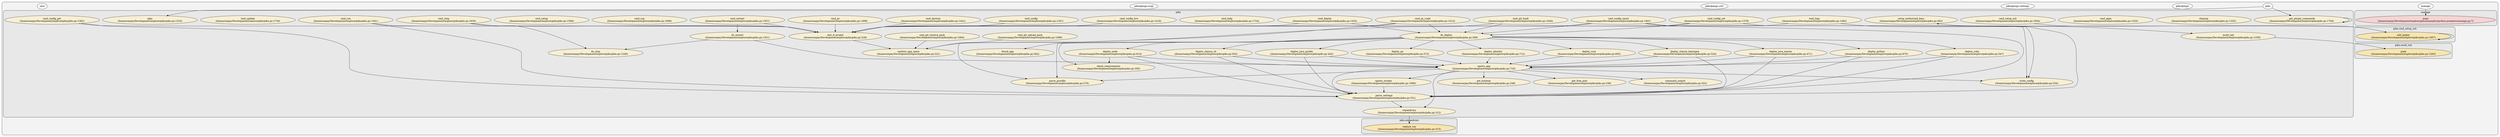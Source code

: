digraph G {
    graph [rankdir=TB, clusterrank="local"];
    subgraph cluster_G {

        graph [style="filled,rounded", fillcolor="#80808018", label=""];
        manage [label="manage", style="filled", fillcolor="#ffffffb2", fontcolor="#000000", group="0"];
        piku [label="piku", style="filled", fillcolor="#ffffffb2", fontcolor="#000000", group="1"];
        pikudjango [label="pikudjango", style="filled", fillcolor="#ffffffb2", fontcolor="#000000", group="2"];
        pikudjango__settings [label="pikudjango.settings", style="filled", fillcolor="#ffffffb2", fontcolor="#000000", group="3"];
        pikudjango__urls [label="pikudjango.urls", style="filled", fillcolor="#ffffffb2", fontcolor="#000000", group="4"];
        pikudjango__wsgi [label="pikudjango.wsgi", style="filled", fillcolor="#ffffffb2", fontcolor="#000000", group="5"];
        setu [label="setu", style="filled", fillcolor="#ffffffb2", fontcolor="#000000", group="6"];
        subgraph cluster_manage {

            graph [style="filled,rounded", fillcolor="#80808018", label="manage"];
            manage__main [label="main\n(/home/sanjay/Development/explore/piku/examples/python-postgres/manage.py:7)", style="filled", fillcolor="#feccccb2", fontcolor="#000000", group="0"];
        }
        subgraph cluster_piku {

            graph [style="filled,rounded", fillcolor="#80808018", label="piku"];
            piku___get_plugin_commands [label="_get_plugin_commands\n(/home/sanjay/Development/explore/piku/piku.py:1704)", style="filled", fillcolor="#fef2ccb2", fontcolor="#000000", group="1"];
            piku__check_requirements [label="check_requirements\n(/home/sanjay/Development/explore/piku/piku.py:350)", style="filled", fillcolor="#fef2ccb2", fontcolor="#000000", group="1"];
            piku__cleanup [label="cleanup\n(/home/sanjay/Development/explore/piku/piku.py:1325)", style="filled", fillcolor="#fef2ccb2", fontcolor="#000000", group="1"];
            piku__cmd_apps [label="cmd_apps\n(/home/sanjay/Development/explore/piku/piku.py:1333)", style="filled", fillcolor="#fef2ccb2", fontcolor="#000000", group="1"];
            piku__cmd_config [label="cmd_config\n(/home/sanjay/Development/explore/piku/piku.py:1347)", style="filled", fillcolor="#fef2ccb2", fontcolor="#000000", group="1"];
            piku__cmd_config_get [label="cmd_config_get\n(/home/sanjay/Development/explore/piku/piku.py:1362)", style="filled", fillcolor="#fef2ccb2", fontcolor="#000000", group="1"];
            piku__cmd_config_live [label="cmd_config_live\n(/home/sanjay/Development/explore/piku/piku.py:1418)", style="filled", fillcolor="#fef2ccb2", fontcolor="#000000", group="1"];
            piku__cmd_config_set [label="cmd_config_set\n(/home/sanjay/Development/explore/piku/piku.py:1379)", style="filled", fillcolor="#fef2ccb2", fontcolor="#000000", group="1"];
            piku__cmd_config_unset [label="cmd_config_unset\n(/home/sanjay/Development/explore/piku/piku.py:1401)", style="filled", fillcolor="#fef2ccb2", fontcolor="#000000", group="1"];
            piku__cmd_deploy [label="cmd_deploy\n(/home/sanjay/Development/explore/piku/piku.py:1432)", style="filled", fillcolor="#fef2ccb2", fontcolor="#000000", group="1"];
            piku__cmd_destroy [label="cmd_destroy\n(/home/sanjay/Development/explore/piku/piku.py:1441)", style="filled", fillcolor="#fef2ccb2", fontcolor="#000000", group="1"];
            piku__cmd_git_hook [label="cmd_git_hook\n(/home/sanjay/Development/explore/piku/piku.py:1640)", style="filled", fillcolor="#fef2ccb2", fontcolor="#000000", group="1"];
            piku__cmd_git_receive_pack [label="cmd_git_receive_pack\n(/home/sanjay/Development/explore/piku/piku.py:1664)", style="filled", fillcolor="#fef2ccb2", fontcolor="#000000", group="1"];
            piku__cmd_git_upload_pack [label="cmd_git_upload_pack\n(/home/sanjay/Development/explore/piku/piku.py:1688)", style="filled", fillcolor="#fef2ccb2", fontcolor="#000000", group="1"];
            piku__cmd_help [label="cmd_help\n(/home/sanjay/Development/explore/piku/piku.py:1724)", style="filled", fillcolor="#fef2ccb2", fontcolor="#000000", group="1"];
            piku__cmd_logs [label="cmd_logs\n(/home/sanjay/Development/explore/piku/piku.py:1483)", style="filled", fillcolor="#fef2ccb2", fontcolor="#000000", group="1"];
            piku__cmd_ps [label="cmd_ps\n(/home/sanjay/Development/explore/piku/piku.py:1498)", style="filled", fillcolor="#fef2ccb2", fontcolor="#000000", group="1"];
            piku__cmd_ps_scale [label="cmd_ps_scale\n(/home/sanjay/Development/explore/piku/piku.py:1513)", style="filled", fillcolor="#fef2ccb2", fontcolor="#000000", group="1"];
            piku__cmd_restart [label="cmd_restart\n(/home/sanjay/Development/explore/piku/piku.py:1557)", style="filled", fillcolor="#fef2ccb2", fontcolor="#000000", group="1"];
            piku__cmd_run [label="cmd_run\n(/home/sanjay/Development/explore/piku/piku.py:1541)", style="filled", fillcolor="#fef2ccb2", fontcolor="#000000", group="1"];
            piku__cmd_scp [label="cmd_scp\n(/home/sanjay/Development/explore/piku/piku.py:1699)", style="filled", fillcolor="#fef2ccb2", fontcolor="#000000", group="1"];
            piku__cmd_setup [label="cmd_setup\n(/home/sanjay/Development/explore/piku/piku.py:1566)", style="filled", fillcolor="#fef2ccb2", fontcolor="#000000", group="1"];
            piku__cmd_setup_ssh [label="cmd_setup_ssh\n(/home/sanjay/Development/explore/piku/piku.py:1604)", style="filled", fillcolor="#fef2ccb2", fontcolor="#000000", group="1"];
            piku__cmd_stop [label="cmd_stop\n(/home/sanjay/Development/explore/piku/piku.py:1630)", style="filled", fillcolor="#fef2ccb2", fontcolor="#000000", group="1"];
            piku__cmd_update [label="cmd_update\n(/home/sanjay/Development/explore/piku/piku.py:1730)", style="filled", fillcolor="#fef2ccb2", fontcolor="#000000", group="1"];
            piku__command_output [label="command_output\n(/home/sanjay/Development/explore/piku/piku.py:322)", style="filled", fillcolor="#fef2ccb2", fontcolor="#000000", group="1"];
            piku__deploy_clojure_cli [label="deploy_clojure_cli\n(/home/sanjay/Development/explore/piku/piku.py:502)", style="filled", fillcolor="#fef2ccb2", fontcolor="#000000", group="1"];
            piku__deploy_clojure_leiningen [label="deploy_clojure_leiningen\n(/home/sanjay/Development/explore/piku/piku.py:524)", style="filled", fillcolor="#fef2ccb2", fontcolor="#000000", group="1"];
            piku__deploy_go [label="deploy_go\n(/home/sanjay/Development/explore/piku/piku.py:572)", style="filled", fillcolor="#fef2ccb2", fontcolor="#000000", group="1"];
            piku__deploy_identity [label="deploy_identity\n(/home/sanjay/Development/explore/piku/piku.py:712)", style="filled", fillcolor="#fef2ccb2", fontcolor="#000000", group="1"];
            piku__deploy_java_gradle [label="deploy_java_gradle\n(/home/sanjay/Development/explore/piku/piku.py:442)", style="filled", fillcolor="#fef2ccb2", fontcolor="#000000", group="1"];
            piku__deploy_java_maven [label="deploy_java_maven\n(/home/sanjay/Development/explore/piku/piku.py:471)", style="filled", fillcolor="#fef2ccb2", fontcolor="#000000", group="1"];
            piku__deploy_nodeX [label="deploy_node\n(/home/sanjay/Development/explore/piku/piku.py:614)", style="filled", fillcolor="#fef2ccb2", fontcolor="#000000", group="1"];
            piku__deploy_python [label="deploy_python\n(/home/sanjay/Development/explore/piku/piku.py:675)", style="filled", fillcolor="#fef2ccb2", fontcolor="#000000", group="1"];
            piku__deploy_ruby [label="deploy_ruby\n(/home/sanjay/Development/explore/piku/piku.py:547)", style="filled", fillcolor="#fef2ccb2", fontcolor="#000000", group="1"];
            piku__deploy_rust [label="deploy_rust\n(/home/sanjay/Development/explore/piku/piku.py:605)", style="filled", fillcolor="#fef2ccb2", fontcolor="#000000", group="1"];
            piku__do_deploy [label="do_deploy\n(/home/sanjay/Development/explore/piku/piku.py:368)", style="filled", fillcolor="#fef2ccb2", fontcolor="#000000", group="1"];
            piku__do_restart [label="do_restart\n(/home/sanjay/Development/explore/piku/piku.py:1251)", style="filled", fillcolor="#fef2ccb2", fontcolor="#000000", group="1"];
            piku__do_stop [label="do_stop\n(/home/sanjay/Development/explore/piku/piku.py:1240)", style="filled", fillcolor="#fef2ccb2", fontcolor="#000000", group="1"];
            piku__exit_if_invalid [label="exit_if_invalid\n(/home/sanjay/Development/explore/piku/piku.py:228)", style="filled", fillcolor="#fef2ccb2", fontcolor="#000000", group="1"];
            piku__expandvars [label="expandvars\n(/home/sanjay/Development/explore/piku/piku.py:312)", style="filled", fillcolor="#fef2ccb2", fontcolor="#000000", group="1"];
            piku__found_app [label="found_app\n(/home/sanjay/Development/explore/piku/piku.py:362)", style="filled", fillcolor="#fef2ccb2", fontcolor="#000000", group="1"];
            piku__get_boolean [label="get_boolean\n(/home/sanjay/Development/explore/piku/piku.py:248)", style="filled", fillcolor="#fef2ccb2", fontcolor="#000000", group="1"];
            piku__get_free_port [label="get_free_port\n(/home/sanjay/Development/explore/piku/piku.py:238)", style="filled", fillcolor="#fef2ccb2", fontcolor="#000000", group="1"];
            piku__multi_tail [label="multi_tail\n(/home/sanjay/Development/explore/piku/piku.py:1259)", style="filled", fillcolor="#fef2ccb2", fontcolor="#000000", group="1"];
            piku__parse_procfile [label="parse_procfile\n(/home/sanjay/Development/explore/piku/piku.py:276)", style="filled", fillcolor="#fef2ccb2", fontcolor="#000000", group="1"];
            piku__parse_settings [label="parse_settings\n(/home/sanjay/Development/explore/piku/piku.py:331)", style="filled", fillcolor="#fef2ccb2", fontcolor="#000000", group="1"];
            piku__piku [label="piku\n(/home/sanjay/Development/explore/piku/piku.py:1316)", style="filled", fillcolor="#fef2ccb2", fontcolor="#000000", group="1"];
            piku__sanitize_app_name [label="sanitize_app_name\n(/home/sanjay/Development/explore/piku/piku.py:221)", style="filled", fillcolor="#fef2ccb2", fontcolor="#000000", group="1"];
            piku__setup_authorized_keys [label="setup_authorized_keys\n(/home/sanjay/Development/explore/piku/piku.py:263)", style="filled", fillcolor="#fef2ccb2", fontcolor="#000000", group="1"];
            piku__spawn_app [label="spawn_app\n(/home/sanjay/Development/explore/piku/piku.py:719)", style="filled", fillcolor="#fef2ccb2", fontcolor="#000000", group="1"];
            piku__spawn_worker [label="spawn_worker\n(/home/sanjay/Development/explore/piku/piku.py:1066)", style="filled", fillcolor="#fef2ccb2", fontcolor="#000000", group="1"];
            piku__write_config [label="write_config\n(/home/sanjay/Development/explore/piku/piku.py:254)", style="filled", fillcolor="#fef2ccb2", fontcolor="#000000", group="1"];
        }
        subgraph cluster_piku__cmd_setup_ssh {

            graph [style="filled,rounded", fillcolor="#80808018", label="piku.cmd_setup_ssh"];
            piku__cmd_setup_ssh__add_helper [label="add_helper\n(/home/sanjay/Development/explore/piku/piku.py:1607)", style="filled", fillcolor="#ffe599b2", fontcolor="#000000", group="1"];
        }
        subgraph cluster_piku__expandvars {

            graph [style="filled,rounded", fillcolor="#80808018", label="piku.expandvars"];
            piku__expandvars__replace_var [label="replace_var\n(/home/sanjay/Development/explore/piku/piku.py:315)", style="filled", fillcolor="#ffe599b2", fontcolor="#000000", group="1"];
        }
        subgraph cluster_piku__multi_tail {

            graph [style="filled,rounded", fillcolor="#80808018", label="piku.multi_tail"];
            piku__multi_tail__peek [label="peek\n(/home/sanjay/Development/explore/piku/piku.py:1263)", style="filled", fillcolor="#ffe599b2", fontcolor="#000000", group="1"];
        }
    }
        piku -> piku___get_plugin_commands [style="solid",  color="#000000"];
        piku -> piku__piku [style="solid",  color="#000000"];
        piku__exit_if_invalid -> piku__sanitize_app_name [style="solid",  color="#000000"];
        piku__expandvars -> piku__expandvars__replace_var [style="solid",  color="#000000"];
        piku__parse_settings -> piku__expandvars [style="solid",  color="#000000"];
        piku__do_deploy -> piku__deploy_java_gradle [style="solid",  color="#000000"];
        piku__do_deploy -> piku__deploy_java_maven [style="solid",  color="#000000"];
        piku__do_deploy -> piku__deploy_clojure_cli [style="solid",  color="#000000"];
        piku__do_deploy -> piku__deploy_python [style="solid",  color="#000000"];
        piku__do_deploy -> piku__deploy_identity [style="solid",  color="#000000"];
        piku__do_deploy -> piku__check_requirements [style="solid",  color="#000000"];
        piku__do_deploy -> piku__deploy_clojure_leiningen [style="solid",  color="#000000"];
        piku__do_deploy -> piku__parse_procfile [style="solid",  color="#000000"];
        piku__do_deploy -> piku__deploy_ruby [style="solid",  color="#000000"];
        piku__do_deploy -> piku__found_app [style="solid",  color="#000000"];
        piku__do_deploy -> piku__deploy_go [style="solid",  color="#000000"];
        piku__do_deploy -> piku__deploy_rust [style="solid",  color="#000000"];
        piku__do_deploy -> piku__deploy_nodeX [style="solid",  color="#000000"];
        piku__deploy_java_gradle -> piku__parse_settings [style="solid",  color="#000000"];
        piku__deploy_java_gradle -> piku__spawn_app [style="solid",  color="#000000"];
        piku__deploy_java_maven -> piku__parse_settings [style="solid",  color="#000000"];
        piku__deploy_java_maven -> piku__spawn_app [style="solid",  color="#000000"];
        piku__deploy_clojure_cli -> piku__parse_settings [style="solid",  color="#000000"];
        piku__deploy_clojure_cli -> piku__spawn_app [style="solid",  color="#000000"];
        piku__deploy_clojure_leiningen -> piku__parse_settings [style="solid",  color="#000000"];
        piku__deploy_clojure_leiningen -> piku__spawn_app [style="solid",  color="#000000"];
        piku__deploy_ruby -> piku__parse_settings [style="solid",  color="#000000"];
        piku__deploy_ruby -> piku__spawn_app [style="solid",  color="#000000"];
        piku__deploy_go -> piku__spawn_app [style="solid",  color="#000000"];
        piku__deploy_rust -> piku__spawn_app [style="solid",  color="#000000"];
        piku__deploy_nodeX -> piku__parse_settings [style="solid",  color="#000000"];
        piku__deploy_nodeX -> piku__check_requirements [style="solid",  color="#000000"];
        piku__deploy_nodeX -> piku__spawn_app [style="solid",  color="#000000"];
        piku__deploy_python -> piku__parse_settings [style="solid",  color="#000000"];
        piku__deploy_python -> piku__spawn_app [style="solid",  color="#000000"];
        piku__deploy_identity -> piku__spawn_app [style="solid",  color="#000000"];
        piku__spawn_app -> piku__parse_settings [style="solid",  color="#000000"];
        piku__spawn_app -> piku__spawn_worker [style="solid",  color="#000000"];
        piku__spawn_app -> piku__get_free_port [style="solid",  color="#000000"];
        piku__spawn_app -> piku__get_boolean [style="solid",  color="#000000"];
        piku__spawn_app -> piku__write_config [style="solid",  color="#000000"];
        piku__spawn_app -> piku__parse_procfile [style="solid",  color="#000000"];
        piku__spawn_app -> piku__command_output [style="solid",  color="#000000"];
        piku__spawn_app -> piku__expandvars [style="solid",  color="#000000"];
        piku__spawn_worker -> piku__parse_settings [style="solid",  color="#000000"];
        piku__do_restart -> piku__do_stop [style="solid",  color="#000000"];
        piku__do_restart -> piku__spawn_app [style="solid",  color="#000000"];
        piku__multi_tail -> piku__multi_tail__peek [style="solid",  color="#000000"];
        piku__cmd_config -> piku__exit_if_invalid [style="solid",  color="#000000"];
        piku__cmd_config_get -> piku__parse_settings [style="solid",  color="#000000"];
        piku__cmd_config_get -> piku__exit_if_invalid [style="solid",  color="#000000"];
        piku__cmd_config_set -> piku__write_config [style="solid",  color="#000000"];
        piku__cmd_config_set -> piku__parse_settings [style="solid",  color="#000000"];
        piku__cmd_config_set -> piku__do_deploy [style="solid",  color="#000000"];
        piku__cmd_config_set -> piku__exit_if_invalid [style="solid",  color="#000000"];
        piku__cmd_config_unset -> piku__parse_settings [style="solid",  color="#000000"];
        piku__cmd_config_unset -> piku__exit_if_invalid [style="solid",  color="#000000"];
        piku__cmd_config_unset -> piku__do_deploy [style="solid",  color="#000000"];
        piku__cmd_config_unset -> piku__write_config [style="solid",  color="#000000"];
        piku__cmd_config_live -> piku__exit_if_invalid [style="solid",  color="#000000"];
        piku__cmd_deploy -> piku__exit_if_invalid [style="solid",  color="#000000"];
        piku__cmd_deploy -> piku__do_deploy [style="solid",  color="#000000"];
        piku__cmd_destroy -> piku__exit_if_invalid [style="solid",  color="#000000"];
        piku__cmd_logs -> piku__multi_tail [style="solid",  color="#000000"];
        piku__cmd_logs -> piku__exit_if_invalid [style="solid",  color="#000000"];
        piku__cmd_ps -> piku__exit_if_invalid [style="solid",  color="#000000"];
        piku__cmd_ps_scale -> piku__parse_procfile [style="solid",  color="#000000"];
        piku__cmd_ps_scale -> piku__do_deploy [style="solid",  color="#000000"];
        piku__cmd_ps_scale -> piku__exit_if_invalid [style="solid",  color="#000000"];
        piku__cmd_run -> piku__parse_settings [style="solid",  color="#000000"];
        piku__cmd_run -> piku__exit_if_invalid [style="solid",  color="#000000"];
        piku__cmd_restart -> piku__exit_if_invalid [style="solid",  color="#000000"];
        piku__cmd_restart -> piku__do_restart [style="solid",  color="#000000"];
        piku__cmd_setup_ssh__add_helper -> piku__cmd_setup_ssh__add_helper [style="solid",  color="#000000"];
        piku__cmd_setup_ssh__add_helper -> piku__setup_authorized_keys [style="solid",  color="#000000"];
        piku__cmd_setup_ssh -> piku__cmd_setup_ssh__add_helper [style="solid",  color="#000000"];
        piku__cmd_stop -> piku__do_stop [style="solid",  color="#000000"];
        piku__cmd_stop -> piku__exit_if_invalid [style="solid",  color="#000000"];
        piku__cmd_git_hook -> piku__sanitize_app_name [style="solid",  color="#000000"];
        piku__cmd_git_hook -> piku__do_deploy [style="solid",  color="#000000"];
        piku__cmd_git_receive_pack -> piku__sanitize_app_name [style="solid",  color="#000000"];
        piku__cmd_git_upload_pack -> piku__sanitize_app_name [style="solid",  color="#000000"];
        piku___get_plugin_commands -> piku___get_plugin_commands [style="solid",  color="#000000"];
        manage -> manage__main [style="solid",  color="#000000"];
    }
